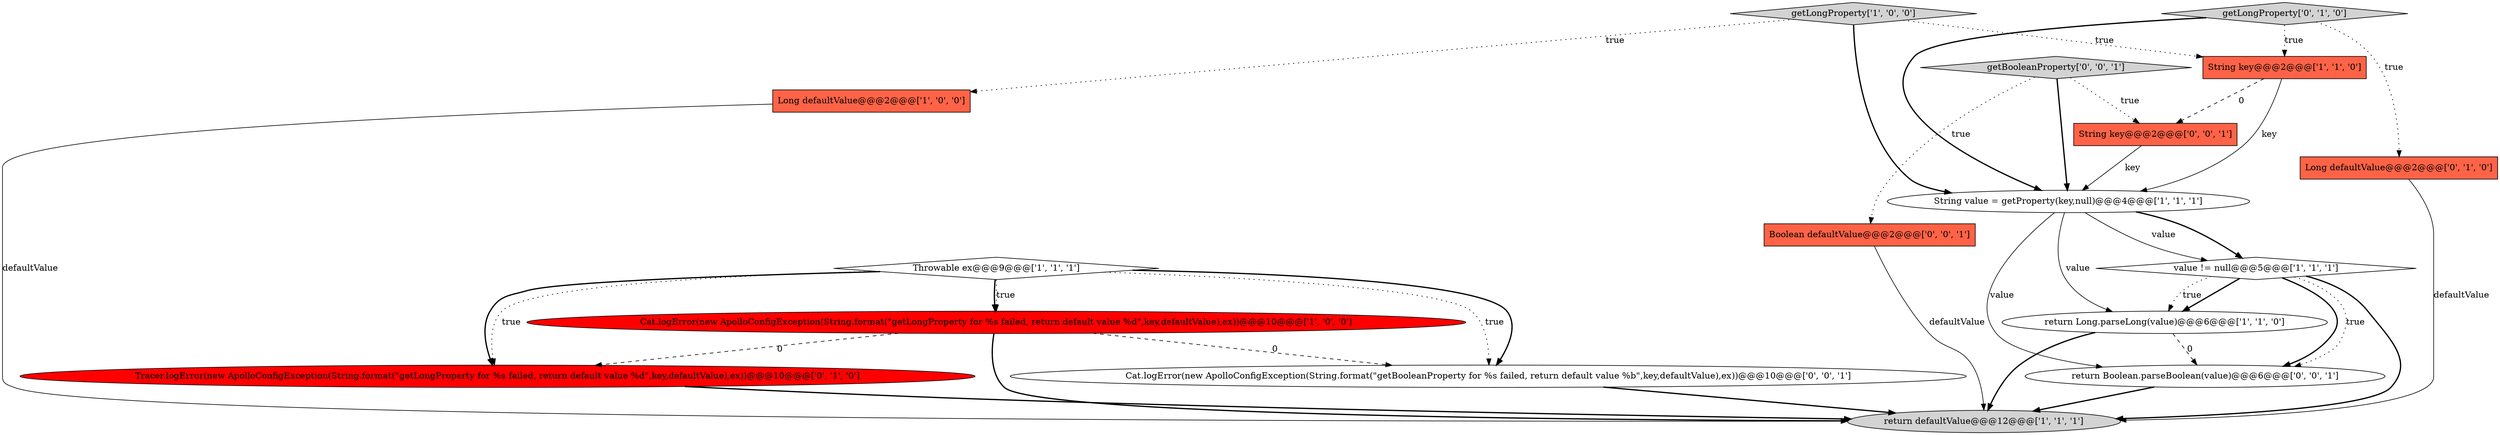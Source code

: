 digraph {
7 [style = filled, label = "getLongProperty['1', '0', '0']", fillcolor = lightgray, shape = diamond image = "AAA0AAABBB1BBB"];
0 [style = filled, label = "String value = getProperty(key,null)@@@4@@@['1', '1', '1']", fillcolor = white, shape = ellipse image = "AAA0AAABBB1BBB"];
2 [style = filled, label = "return defaultValue@@@12@@@['1', '1', '1']", fillcolor = lightgray, shape = ellipse image = "AAA0AAABBB1BBB"];
6 [style = filled, label = "return Long.parseLong(value)@@@6@@@['1', '1', '0']", fillcolor = white, shape = ellipse image = "AAA0AAABBB1BBB"];
12 [style = filled, label = "Cat.logError(new ApolloConfigException(String.format(\"getBooleanProperty for %s failed, return default value %b\",key,defaultValue),ex))@@@10@@@['0', '0', '1']", fillcolor = white, shape = ellipse image = "AAA0AAABBB3BBB"];
15 [style = filled, label = "getBooleanProperty['0', '0', '1']", fillcolor = lightgray, shape = diamond image = "AAA0AAABBB3BBB"];
16 [style = filled, label = "String key@@@2@@@['0', '0', '1']", fillcolor = tomato, shape = box image = "AAA0AAABBB3BBB"];
4 [style = filled, label = "Long defaultValue@@@2@@@['1', '0', '0']", fillcolor = tomato, shape = box image = "AAA0AAABBB1BBB"];
9 [style = filled, label = "Long defaultValue@@@2@@@['0', '1', '0']", fillcolor = tomato, shape = box image = "AAA0AAABBB2BBB"];
11 [style = filled, label = "Tracer.logError(new ApolloConfigException(String.format(\"getLongProperty for %s failed, return default value %d\",key,defaultValue),ex))@@@10@@@['0', '1', '0']", fillcolor = red, shape = ellipse image = "AAA1AAABBB2BBB"];
3 [style = filled, label = "Cat.logError(new ApolloConfigException(String.format(\"getLongProperty for %s failed, return default value %d\",key,defaultValue),ex))@@@10@@@['1', '0', '0']", fillcolor = red, shape = ellipse image = "AAA1AAABBB1BBB"];
13 [style = filled, label = "return Boolean.parseBoolean(value)@@@6@@@['0', '0', '1']", fillcolor = white, shape = ellipse image = "AAA0AAABBB3BBB"];
8 [style = filled, label = "String key@@@2@@@['1', '1', '0']", fillcolor = tomato, shape = box image = "AAA0AAABBB1BBB"];
14 [style = filled, label = "Boolean defaultValue@@@2@@@['0', '0', '1']", fillcolor = tomato, shape = box image = "AAA0AAABBB3BBB"];
10 [style = filled, label = "getLongProperty['0', '1', '0']", fillcolor = lightgray, shape = diamond image = "AAA0AAABBB2BBB"];
5 [style = filled, label = "Throwable ex@@@9@@@['1', '1', '1']", fillcolor = white, shape = diamond image = "AAA0AAABBB1BBB"];
1 [style = filled, label = "value != null@@@5@@@['1', '1', '1']", fillcolor = white, shape = diamond image = "AAA0AAABBB1BBB"];
5->3 [style = bold, label=""];
10->8 [style = dotted, label="true"];
8->16 [style = dashed, label="0"];
16->0 [style = solid, label="key"];
7->0 [style = bold, label=""];
5->12 [style = dotted, label="true"];
5->3 [style = dotted, label="true"];
15->16 [style = dotted, label="true"];
8->0 [style = solid, label="key"];
10->9 [style = dotted, label="true"];
15->14 [style = dotted, label="true"];
1->13 [style = bold, label=""];
11->2 [style = bold, label=""];
6->2 [style = bold, label=""];
4->2 [style = solid, label="defaultValue"];
1->13 [style = dotted, label="true"];
12->2 [style = bold, label=""];
5->11 [style = dotted, label="true"];
1->6 [style = bold, label=""];
0->6 [style = solid, label="value"];
6->13 [style = dashed, label="0"];
3->12 [style = dashed, label="0"];
3->2 [style = bold, label=""];
5->12 [style = bold, label=""];
9->2 [style = solid, label="defaultValue"];
0->1 [style = bold, label=""];
15->0 [style = bold, label=""];
10->0 [style = bold, label=""];
7->4 [style = dotted, label="true"];
1->6 [style = dotted, label="true"];
1->2 [style = bold, label=""];
0->1 [style = solid, label="value"];
5->11 [style = bold, label=""];
0->13 [style = solid, label="value"];
7->8 [style = dotted, label="true"];
3->11 [style = dashed, label="0"];
13->2 [style = bold, label=""];
14->2 [style = solid, label="defaultValue"];
}
